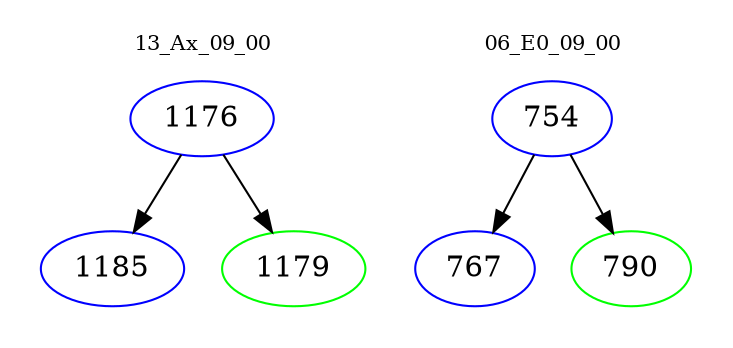 digraph{
subgraph cluster_0 {
color = white
label = "13_Ax_09_00";
fontsize=10;
T0_1176 [label="1176", color="blue"]
T0_1176 -> T0_1185 [color="black"]
T0_1185 [label="1185", color="blue"]
T0_1176 -> T0_1179 [color="black"]
T0_1179 [label="1179", color="green"]
}
subgraph cluster_1 {
color = white
label = "06_E0_09_00";
fontsize=10;
T1_754 [label="754", color="blue"]
T1_754 -> T1_767 [color="black"]
T1_767 [label="767", color="blue"]
T1_754 -> T1_790 [color="black"]
T1_790 [label="790", color="green"]
}
}

